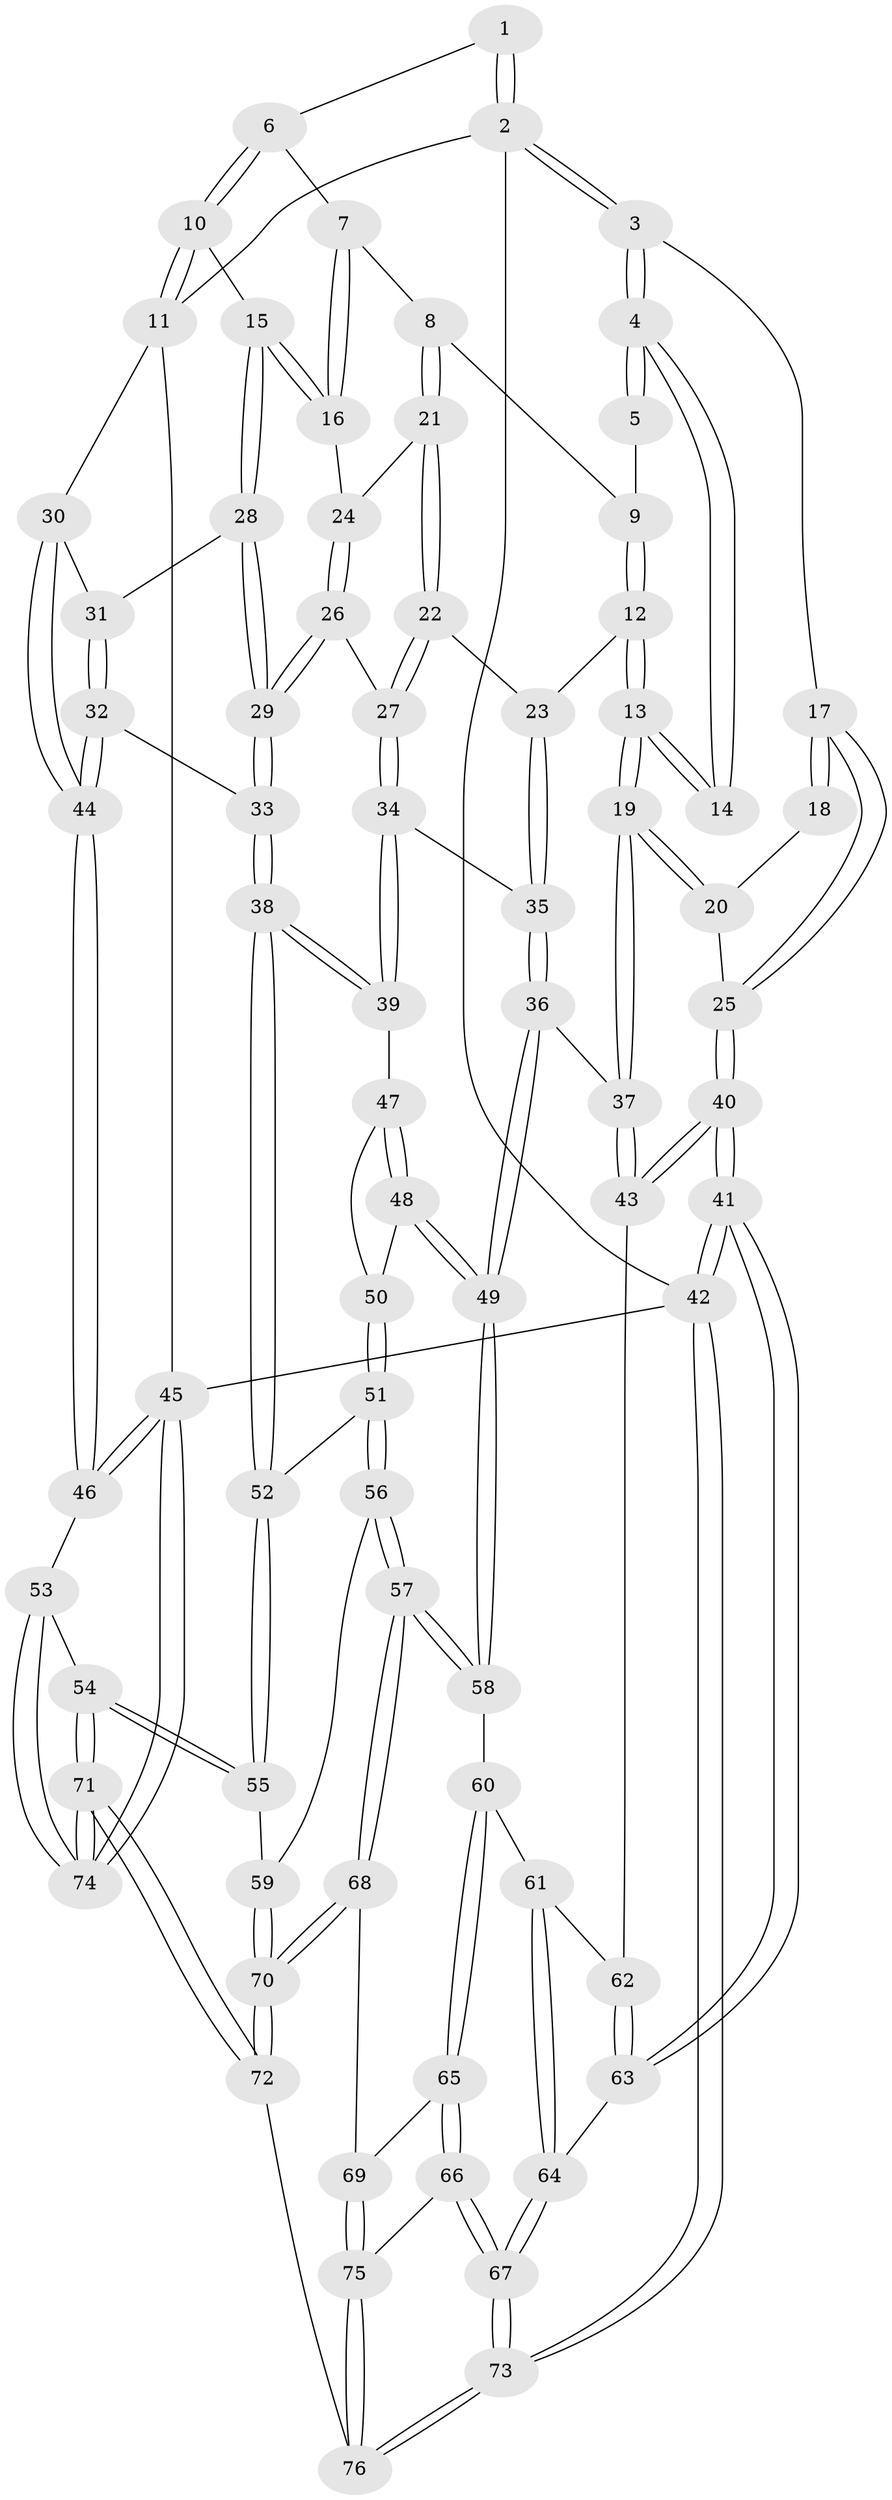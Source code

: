 // coarse degree distribution, {4: 0.42857142857142855, 6: 0.09523809523809523, 5: 0.2857142857142857, 3: 0.19047619047619047}
// Generated by graph-tools (version 1.1) at 2025/52/02/27/25 19:52:38]
// undirected, 76 vertices, 187 edges
graph export_dot {
graph [start="1"]
  node [color=gray90,style=filled];
  1 [pos="+0.2712980144839953+0"];
  2 [pos="+0+0"];
  3 [pos="+0+0"];
  4 [pos="+0.160439192575749+0.12092814524705757"];
  5 [pos="+0.2688241040073112+0"];
  6 [pos="+0.6509349210519427+0"];
  7 [pos="+0.6226071702914913+0"];
  8 [pos="+0.5393677824991404+0.10273246690848917"];
  9 [pos="+0.3299872376975227+0.12179630259889548"];
  10 [pos="+0.8487147952360647+0"];
  11 [pos="+1+0"];
  12 [pos="+0.26659726365936265+0.25740016620077966"];
  13 [pos="+0.2541500259577902+0.26126980071626077"];
  14 [pos="+0.16057272158234723+0.121950044458085"];
  15 [pos="+0.7121016131809388+0.25812566783442364"];
  16 [pos="+0.6974580813741311+0.24899878403307363"];
  17 [pos="+0+0.09792421065573335"];
  18 [pos="+0.10533304581321361+0.1500629357448104"];
  19 [pos="+0.17542278354025176+0.3608771253988521"];
  20 [pos="+0.05577618182714281+0.2151268726988843"];
  21 [pos="+0.5370144998186901+0.12013367827492122"];
  22 [pos="+0.4890888024014698+0.19815489150121654"];
  23 [pos="+0.34729714354003927+0.27412568341950694"];
  24 [pos="+0.614023591158031+0.235695602143971"];
  25 [pos="+0+0.10948177851065631"];
  26 [pos="+0.5846445811551473+0.3621318670425446"];
  27 [pos="+0.5415706449465689+0.36794842869689637"];
  28 [pos="+0.7124535258075497+0.2585563661166197"];
  29 [pos="+0.6401128369411101+0.380661303440891"];
  30 [pos="+1+0.04805768059528686"];
  31 [pos="+0.8191371857544626+0.28444486007382513"];
  32 [pos="+0.7617313264345109+0.4461647454826221"];
  33 [pos="+0.7149510789606416+0.4546004913514834"];
  34 [pos="+0.4802866942562331+0.4127797276155023"];
  35 [pos="+0.465718189817909+0.41375998960534016"];
  36 [pos="+0.36279227710923573+0.5152407793097475"];
  37 [pos="+0.1347574873241761+0.4541976115133885"];
  38 [pos="+0.6800784157150346+0.5104349828527946"];
  39 [pos="+0.5303298150941901+0.4885545768262825"];
  40 [pos="+0+0.48641161806440575"];
  41 [pos="+0+0.6263344059426321"];
  42 [pos="+0+1"];
  43 [pos="+0.12077931208762954+0.46436218371998406"];
  44 [pos="+1+0.6065754120297538"];
  45 [pos="+1+1"];
  46 [pos="+1+0.6141775427443582"];
  47 [pos="+0.5304177646988094+0.508352873878688"];
  48 [pos="+0.4425041433527538+0.5655163874940897"];
  49 [pos="+0.390552146800858+0.5817397244251118"];
  50 [pos="+0.5356890599608274+0.5489134660102987"];
  51 [pos="+0.5523372574400355+0.5841939580275388"];
  52 [pos="+0.6753487161668836+0.532388422809542"];
  53 [pos="+0.7914617950537308+0.7332272652030283"];
  54 [pos="+0.751956628187244+0.7305033761603811"];
  55 [pos="+0.7122346234483828+0.7150185960645163"];
  56 [pos="+0.5165952485388209+0.7115005297459325"];
  57 [pos="+0.5056555134820049+0.71487952399648"];
  58 [pos="+0.40626474967483095+0.6596665472158463"];
  59 [pos="+0.6411494953313742+0.7275064144729502"];
  60 [pos="+0.2874430036818603+0.7206736971147365"];
  61 [pos="+0.20377217747680398+0.6562077953200999"];
  62 [pos="+0.14736292876292378+0.5490040164655665"];
  63 [pos="+0.06606638946890517+0.7602869693728805"];
  64 [pos="+0.0989309251817169+0.7952428798580424"];
  65 [pos="+0.2789279948442933+0.7744293559496338"];
  66 [pos="+0.2364963832820218+0.8361922121251012"];
  67 [pos="+0.1249355244244864+0.8752887464791214"];
  68 [pos="+0.46720083244036126+0.8472264011460788"];
  69 [pos="+0.41162340996408875+0.8504253988497004"];
  70 [pos="+0.5664675999860619+1"];
  71 [pos="+0.5954884135780343+1"];
  72 [pos="+0.580182879971243+1"];
  73 [pos="+0+1"];
  74 [pos="+0.9051444621006826+1"];
  75 [pos="+0.3159922930410815+0.9224729504607468"];
  76 [pos="+0.3395140033506446+1"];
  1 -- 2;
  1 -- 2;
  1 -- 6;
  2 -- 3;
  2 -- 3;
  2 -- 11;
  2 -- 42;
  3 -- 4;
  3 -- 4;
  3 -- 17;
  4 -- 5;
  4 -- 5;
  4 -- 14;
  4 -- 14;
  5 -- 9;
  6 -- 7;
  6 -- 10;
  6 -- 10;
  7 -- 8;
  7 -- 16;
  7 -- 16;
  8 -- 9;
  8 -- 21;
  8 -- 21;
  9 -- 12;
  9 -- 12;
  10 -- 11;
  10 -- 11;
  10 -- 15;
  11 -- 30;
  11 -- 45;
  12 -- 13;
  12 -- 13;
  12 -- 23;
  13 -- 14;
  13 -- 14;
  13 -- 19;
  13 -- 19;
  15 -- 16;
  15 -- 16;
  15 -- 28;
  15 -- 28;
  16 -- 24;
  17 -- 18;
  17 -- 18;
  17 -- 25;
  17 -- 25;
  18 -- 20;
  19 -- 20;
  19 -- 20;
  19 -- 37;
  19 -- 37;
  20 -- 25;
  21 -- 22;
  21 -- 22;
  21 -- 24;
  22 -- 23;
  22 -- 27;
  22 -- 27;
  23 -- 35;
  23 -- 35;
  24 -- 26;
  24 -- 26;
  25 -- 40;
  25 -- 40;
  26 -- 27;
  26 -- 29;
  26 -- 29;
  27 -- 34;
  27 -- 34;
  28 -- 29;
  28 -- 29;
  28 -- 31;
  29 -- 33;
  29 -- 33;
  30 -- 31;
  30 -- 44;
  30 -- 44;
  31 -- 32;
  31 -- 32;
  32 -- 33;
  32 -- 44;
  32 -- 44;
  33 -- 38;
  33 -- 38;
  34 -- 35;
  34 -- 39;
  34 -- 39;
  35 -- 36;
  35 -- 36;
  36 -- 37;
  36 -- 49;
  36 -- 49;
  37 -- 43;
  37 -- 43;
  38 -- 39;
  38 -- 39;
  38 -- 52;
  38 -- 52;
  39 -- 47;
  40 -- 41;
  40 -- 41;
  40 -- 43;
  40 -- 43;
  41 -- 42;
  41 -- 42;
  41 -- 63;
  41 -- 63;
  42 -- 73;
  42 -- 73;
  42 -- 45;
  43 -- 62;
  44 -- 46;
  44 -- 46;
  45 -- 46;
  45 -- 46;
  45 -- 74;
  45 -- 74;
  46 -- 53;
  47 -- 48;
  47 -- 48;
  47 -- 50;
  48 -- 49;
  48 -- 49;
  48 -- 50;
  49 -- 58;
  49 -- 58;
  50 -- 51;
  50 -- 51;
  51 -- 52;
  51 -- 56;
  51 -- 56;
  52 -- 55;
  52 -- 55;
  53 -- 54;
  53 -- 74;
  53 -- 74;
  54 -- 55;
  54 -- 55;
  54 -- 71;
  54 -- 71;
  55 -- 59;
  56 -- 57;
  56 -- 57;
  56 -- 59;
  57 -- 58;
  57 -- 58;
  57 -- 68;
  57 -- 68;
  58 -- 60;
  59 -- 70;
  59 -- 70;
  60 -- 61;
  60 -- 65;
  60 -- 65;
  61 -- 62;
  61 -- 64;
  61 -- 64;
  62 -- 63;
  62 -- 63;
  63 -- 64;
  64 -- 67;
  64 -- 67;
  65 -- 66;
  65 -- 66;
  65 -- 69;
  66 -- 67;
  66 -- 67;
  66 -- 75;
  67 -- 73;
  67 -- 73;
  68 -- 69;
  68 -- 70;
  68 -- 70;
  69 -- 75;
  69 -- 75;
  70 -- 72;
  70 -- 72;
  71 -- 72;
  71 -- 72;
  71 -- 74;
  71 -- 74;
  72 -- 76;
  73 -- 76;
  73 -- 76;
  75 -- 76;
  75 -- 76;
}
